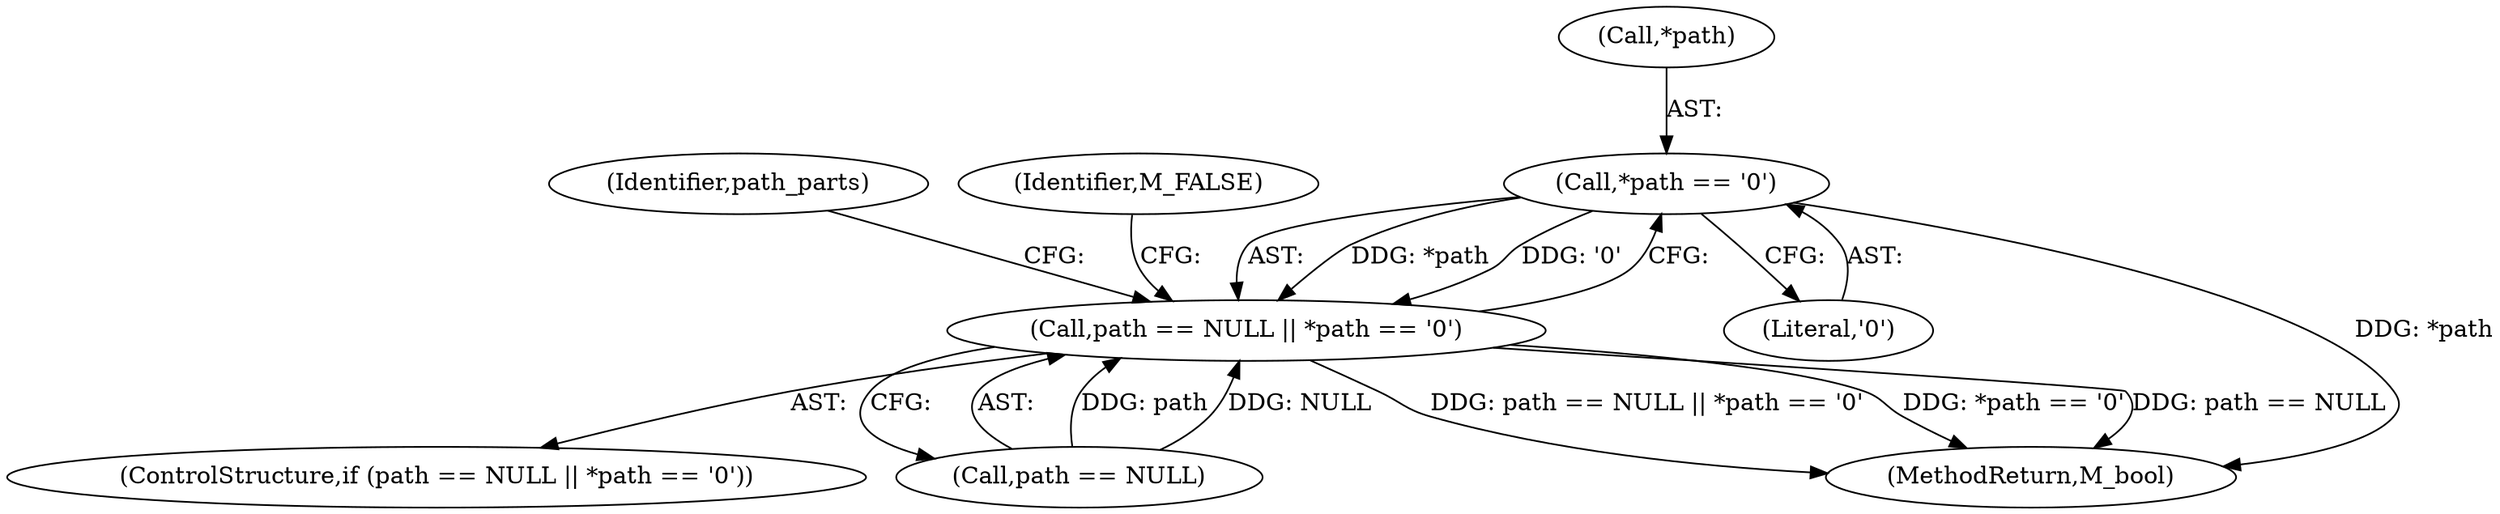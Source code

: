 digraph "0_mstdlib_db124b8f607dd0a40a9aef2d4d468fad433522a7_4@pointer" {
"1000119" [label="(Call,*path == '\0')"];
"1000115" [label="(Call,path == NULL || *path == '\0')"];
"1000116" [label="(Call,path == NULL)"];
"1000120" [label="(Call,*path)"];
"1000115" [label="(Call,path == NULL || *path == '\0')"];
"1000127" [label="(Identifier,path_parts)"];
"1000122" [label="(Literal,'\0')"];
"1000119" [label="(Call,*path == '\0')"];
"1000125" [label="(Identifier,M_FALSE)"];
"1000114" [label="(ControlStructure,if (path == NULL || *path == '\0'))"];
"1000157" [label="(MethodReturn,M_bool)"];
"1000119" -> "1000115"  [label="AST: "];
"1000119" -> "1000122"  [label="CFG: "];
"1000120" -> "1000119"  [label="AST: "];
"1000122" -> "1000119"  [label="AST: "];
"1000115" -> "1000119"  [label="CFG: "];
"1000119" -> "1000157"  [label="DDG: *path"];
"1000119" -> "1000115"  [label="DDG: *path"];
"1000119" -> "1000115"  [label="DDG: '\0'"];
"1000115" -> "1000114"  [label="AST: "];
"1000115" -> "1000116"  [label="CFG: "];
"1000116" -> "1000115"  [label="AST: "];
"1000125" -> "1000115"  [label="CFG: "];
"1000127" -> "1000115"  [label="CFG: "];
"1000115" -> "1000157"  [label="DDG: path == NULL || *path == '\0'"];
"1000115" -> "1000157"  [label="DDG: *path == '\0'"];
"1000115" -> "1000157"  [label="DDG: path == NULL"];
"1000116" -> "1000115"  [label="DDG: path"];
"1000116" -> "1000115"  [label="DDG: NULL"];
}
